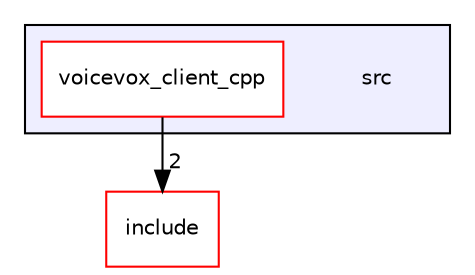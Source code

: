 digraph "src" {
  compound=true
  node [ fontsize="10", fontname="Helvetica"];
  edge [ labelfontsize="10", labelfontname="Helvetica"];
  subgraph clusterdir_68267d1309a1af8e8297ef4c3efbcdba {
    graph [ bgcolor="#eeeeff", pencolor="black", label="" URL="dir_68267d1309a1af8e8297ef4c3efbcdba.html"];
    dir_68267d1309a1af8e8297ef4c3efbcdba [shape=plaintext label="src"];
  dir_c0642729247b66af8e1f7cbefae5b919 [shape=box label="voicevox_client_cpp" fillcolor="white" style="filled" color="red" URL="dir_c0642729247b66af8e1f7cbefae5b919.html"];
  }
  dir_d44c64559bbebec7f509842c48db8b23 [shape=box label="include" fillcolor="white" style="filled" color="red" URL="dir_d44c64559bbebec7f509842c48db8b23.html"];
  dir_c0642729247b66af8e1f7cbefae5b919->dir_d44c64559bbebec7f509842c48db8b23 [headlabel="2", labeldistance=1.5 headhref="dir_000003_000000.html"];
}

